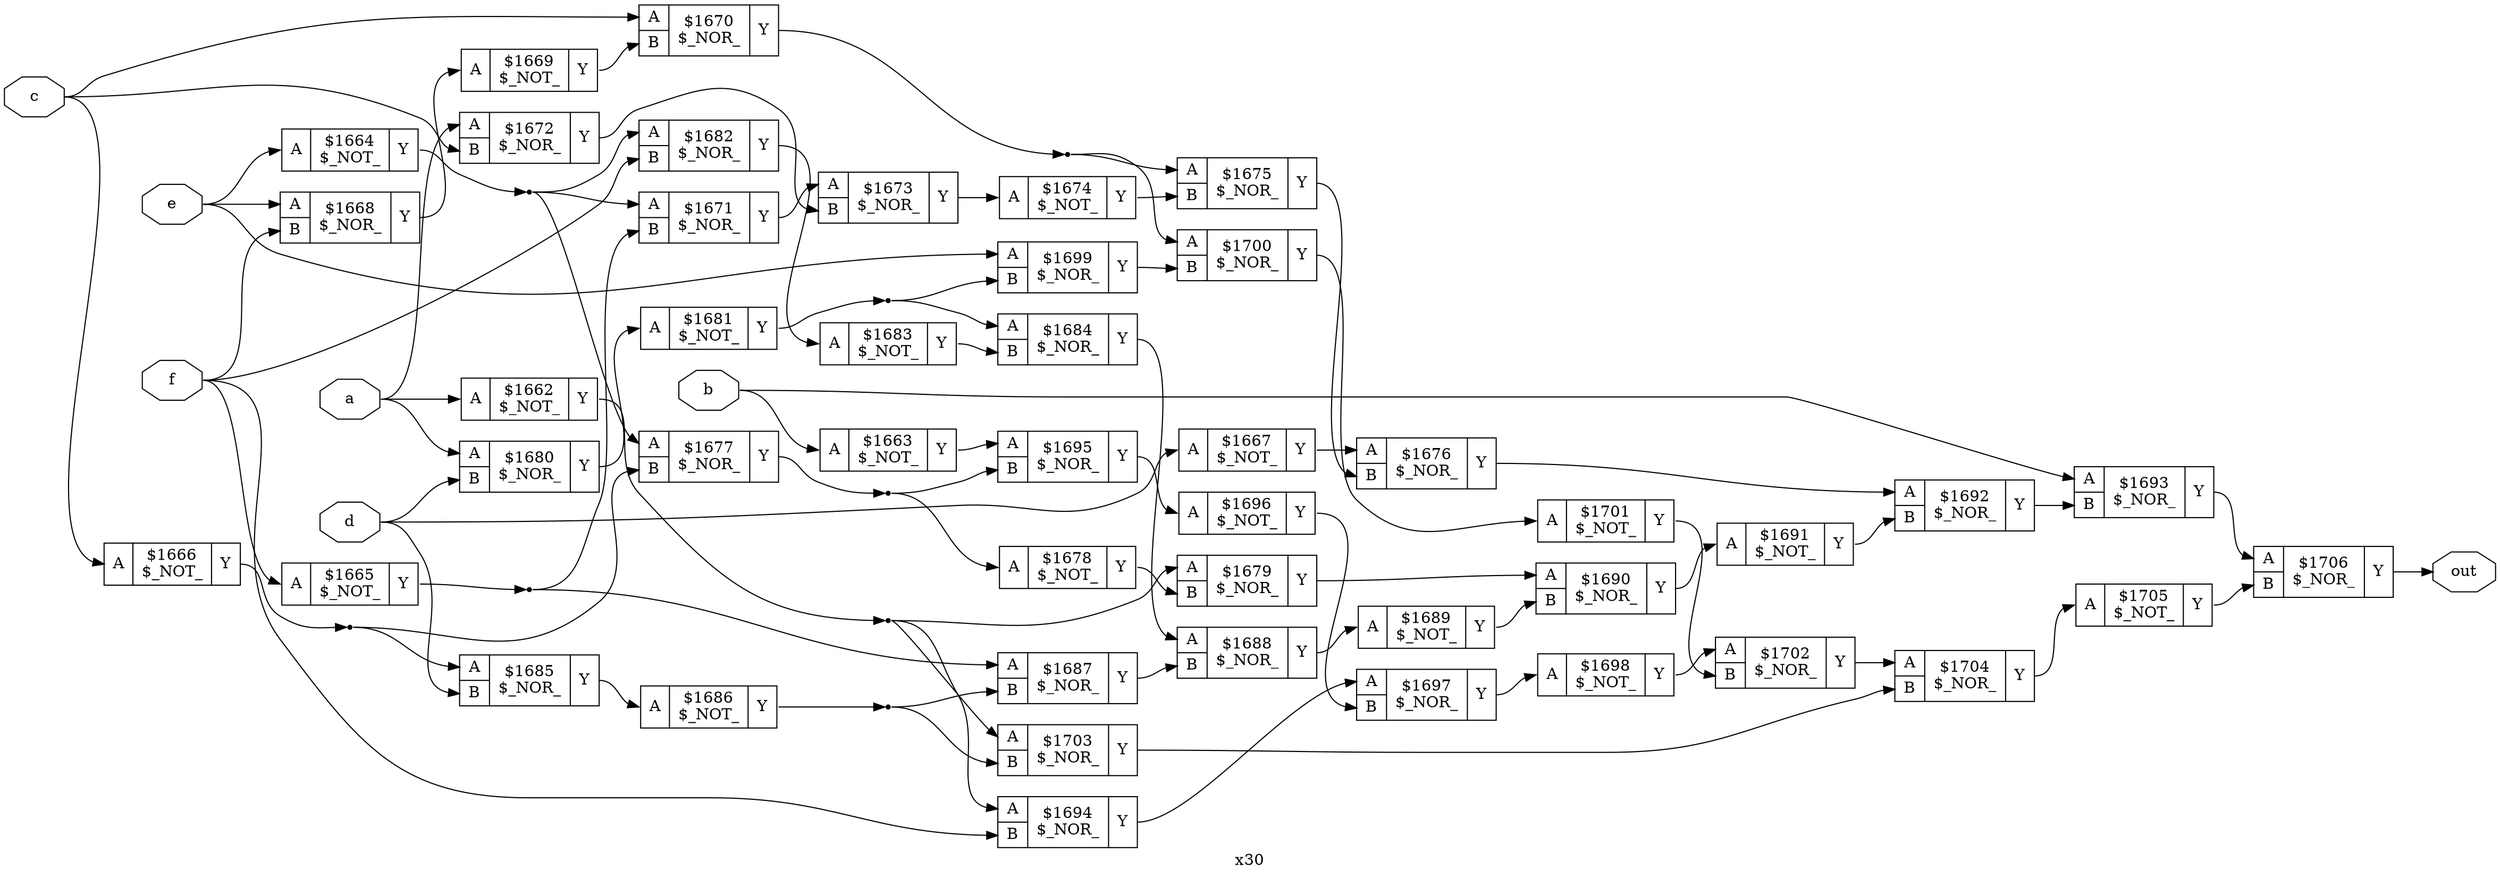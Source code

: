 digraph "x30" {
label="x30";
rankdir="LR";
remincross=true;
n45 [ shape=octagon, label="a", color="black", fontcolor="black" ];
n46 [ shape=octagon, label="b", color="black", fontcolor="black" ];
n47 [ shape=octagon, label="c", color="black", fontcolor="black" ];
n48 [ shape=octagon, label="d", color="black", fontcolor="black" ];
n49 [ shape=octagon, label="e", color="black", fontcolor="black" ];
n50 [ shape=octagon, label="f", color="black", fontcolor="black" ];
n51 [ shape=octagon, label="out", color="black", fontcolor="black" ];
c54 [ shape=record, label="{{<p52> A}|$1662\n$_NOT_|{<p53> Y}}" ];
c55 [ shape=record, label="{{<p52> A}|$1663\n$_NOT_|{<p53> Y}}" ];
c56 [ shape=record, label="{{<p52> A}|$1664\n$_NOT_|{<p53> Y}}" ];
c57 [ shape=record, label="{{<p52> A}|$1665\n$_NOT_|{<p53> Y}}" ];
c58 [ shape=record, label="{{<p52> A}|$1666\n$_NOT_|{<p53> Y}}" ];
c59 [ shape=record, label="{{<p52> A}|$1667\n$_NOT_|{<p53> Y}}" ];
c61 [ shape=record, label="{{<p52> A|<p60> B}|$1668\n$_NOR_|{<p53> Y}}" ];
c62 [ shape=record, label="{{<p52> A}|$1669\n$_NOT_|{<p53> Y}}" ];
c63 [ shape=record, label="{{<p52> A|<p60> B}|$1670\n$_NOR_|{<p53> Y}}" ];
c64 [ shape=record, label="{{<p52> A|<p60> B}|$1671\n$_NOR_|{<p53> Y}}" ];
c65 [ shape=record, label="{{<p52> A|<p60> B}|$1672\n$_NOR_|{<p53> Y}}" ];
c66 [ shape=record, label="{{<p52> A|<p60> B}|$1673\n$_NOR_|{<p53> Y}}" ];
c67 [ shape=record, label="{{<p52> A}|$1674\n$_NOT_|{<p53> Y}}" ];
c68 [ shape=record, label="{{<p52> A|<p60> B}|$1675\n$_NOR_|{<p53> Y}}" ];
c69 [ shape=record, label="{{<p52> A|<p60> B}|$1676\n$_NOR_|{<p53> Y}}" ];
c70 [ shape=record, label="{{<p52> A|<p60> B}|$1677\n$_NOR_|{<p53> Y}}" ];
c71 [ shape=record, label="{{<p52> A}|$1678\n$_NOT_|{<p53> Y}}" ];
c72 [ shape=record, label="{{<p52> A|<p60> B}|$1679\n$_NOR_|{<p53> Y}}" ];
c73 [ shape=record, label="{{<p52> A|<p60> B}|$1680\n$_NOR_|{<p53> Y}}" ];
c74 [ shape=record, label="{{<p52> A}|$1681\n$_NOT_|{<p53> Y}}" ];
c75 [ shape=record, label="{{<p52> A|<p60> B}|$1682\n$_NOR_|{<p53> Y}}" ];
c76 [ shape=record, label="{{<p52> A}|$1683\n$_NOT_|{<p53> Y}}" ];
c77 [ shape=record, label="{{<p52> A|<p60> B}|$1684\n$_NOR_|{<p53> Y}}" ];
c78 [ shape=record, label="{{<p52> A|<p60> B}|$1685\n$_NOR_|{<p53> Y}}" ];
c79 [ shape=record, label="{{<p52> A}|$1686\n$_NOT_|{<p53> Y}}" ];
c80 [ shape=record, label="{{<p52> A|<p60> B}|$1687\n$_NOR_|{<p53> Y}}" ];
c81 [ shape=record, label="{{<p52> A|<p60> B}|$1688\n$_NOR_|{<p53> Y}}" ];
c82 [ shape=record, label="{{<p52> A}|$1689\n$_NOT_|{<p53> Y}}" ];
c83 [ shape=record, label="{{<p52> A|<p60> B}|$1690\n$_NOR_|{<p53> Y}}" ];
c84 [ shape=record, label="{{<p52> A}|$1691\n$_NOT_|{<p53> Y}}" ];
c85 [ shape=record, label="{{<p52> A|<p60> B}|$1692\n$_NOR_|{<p53> Y}}" ];
c86 [ shape=record, label="{{<p52> A|<p60> B}|$1693\n$_NOR_|{<p53> Y}}" ];
c87 [ shape=record, label="{{<p52> A|<p60> B}|$1694\n$_NOR_|{<p53> Y}}" ];
c88 [ shape=record, label="{{<p52> A|<p60> B}|$1695\n$_NOR_|{<p53> Y}}" ];
c89 [ shape=record, label="{{<p52> A}|$1696\n$_NOT_|{<p53> Y}}" ];
c90 [ shape=record, label="{{<p52> A|<p60> B}|$1697\n$_NOR_|{<p53> Y}}" ];
c91 [ shape=record, label="{{<p52> A}|$1698\n$_NOT_|{<p53> Y}}" ];
c92 [ shape=record, label="{{<p52> A|<p60> B}|$1699\n$_NOR_|{<p53> Y}}" ];
c93 [ shape=record, label="{{<p52> A|<p60> B}|$1700\n$_NOR_|{<p53> Y}}" ];
c94 [ shape=record, label="{{<p52> A}|$1701\n$_NOT_|{<p53> Y}}" ];
c95 [ shape=record, label="{{<p52> A|<p60> B}|$1702\n$_NOR_|{<p53> Y}}" ];
c96 [ shape=record, label="{{<p52> A|<p60> B}|$1703\n$_NOR_|{<p53> Y}}" ];
c97 [ shape=record, label="{{<p52> A|<p60> B}|$1704\n$_NOR_|{<p53> Y}}" ];
c98 [ shape=record, label="{{<p52> A}|$1705\n$_NOT_|{<p53> Y}}" ];
c99 [ shape=record, label="{{<p52> A|<p60> B}|$1706\n$_NOR_|{<p53> Y}}" ];
n1 [ shape=point ];
c56:p53:e -> n1:w [color="black", label=""];
n1:e -> c64:p52:w [color="black", label=""];
n1:e -> c70:p52:w [color="black", label=""];
n1:e -> c75:p52:w [color="black", label=""];
c66:p53:e -> c67:p52:w [color="black", label=""];
c67:p53:e -> c68:p60:w [color="black", label=""];
c68:p53:e -> c69:p60:w [color="black", label=""];
c69:p53:e -> c85:p52:w [color="black", label=""];
n14 [ shape=point ];
c70:p53:e -> n14:w [color="black", label=""];
n14:e -> c71:p52:w [color="black", label=""];
n14:e -> c88:p60:w [color="black", label=""];
c71:p53:e -> c72:p60:w [color="black", label=""];
c72:p53:e -> c83:p52:w [color="black", label=""];
c73:p53:e -> c74:p52:w [color="black", label=""];
n18 [ shape=point ];
c74:p53:e -> n18:w [color="black", label=""];
n18:e -> c77:p52:w [color="black", label=""];
n18:e -> c92:p60:w [color="black", label=""];
c75:p53:e -> c76:p52:w [color="black", label=""];
n2 [ shape=point ];
c57:p53:e -> n2:w [color="black", label=""];
n2:e -> c64:p60:w [color="black", label=""];
n2:e -> c80:p52:w [color="black", label=""];
c76:p53:e -> c77:p60:w [color="black", label=""];
c77:p53:e -> c81:p52:w [color="black", label=""];
c78:p53:e -> c79:p52:w [color="black", label=""];
n23 [ shape=point ];
c79:p53:e -> n23:w [color="black", label=""];
n23:e -> c80:p60:w [color="black", label=""];
n23:e -> c96:p60:w [color="black", label=""];
c80:p53:e -> c81:p60:w [color="black", label=""];
c81:p53:e -> c82:p52:w [color="black", label=""];
c82:p53:e -> c83:p60:w [color="black", label=""];
c83:p53:e -> c84:p52:w [color="black", label=""];
c84:p53:e -> c85:p60:w [color="black", label=""];
c85:p53:e -> c86:p60:w [color="black", label=""];
n3 [ shape=point ];
c58:p53:e -> n3:w [color="black", label=""];
n3:e -> c70:p60:w [color="black", label=""];
n3:e -> c78:p52:w [color="black", label=""];
c86:p53:e -> c99:p52:w [color="black", label=""];
c87:p53:e -> c90:p52:w [color="black", label=""];
c88:p53:e -> c89:p52:w [color="black", label=""];
c89:p53:e -> c90:p60:w [color="black", label=""];
c90:p53:e -> c91:p52:w [color="black", label=""];
c91:p53:e -> c95:p52:w [color="black", label=""];
c92:p53:e -> c93:p60:w [color="black", label=""];
c93:p53:e -> c94:p52:w [color="black", label=""];
c94:p53:e -> c95:p60:w [color="black", label=""];
c95:p53:e -> c97:p52:w [color="black", label=""];
c59:p53:e -> c69:p52:w [color="black", label=""];
c96:p53:e -> c97:p60:w [color="black", label=""];
c97:p53:e -> c98:p52:w [color="black", label=""];
c98:p53:e -> c99:p60:w [color="black", label=""];
n43 [ shape=point ];
c54:p53:e -> n43:w [color="black", label=""];
n43:e -> c72:p52:w [color="black", label=""];
n43:e -> c87:p52:w [color="black", label=""];
n43:e -> c96:p52:w [color="black", label=""];
c55:p53:e -> c88:p52:w [color="black", label=""];
n45:e -> c54:p52:w [color="black", label=""];
n45:e -> c65:p52:w [color="black", label=""];
n45:e -> c73:p52:w [color="black", label=""];
n46:e -> c55:p52:w [color="black", label=""];
n46:e -> c86:p52:w [color="black", label=""];
n47:e -> c58:p52:w [color="black", label=""];
n47:e -> c63:p52:w [color="black", label=""];
n47:e -> c65:p60:w [color="black", label=""];
n48:e -> c59:p52:w [color="black", label=""];
n48:e -> c73:p60:w [color="black", label=""];
n48:e -> c78:p60:w [color="black", label=""];
n49:e -> c56:p52:w [color="black", label=""];
n49:e -> c61:p52:w [color="black", label=""];
n49:e -> c92:p52:w [color="black", label=""];
c61:p53:e -> c62:p52:w [color="black", label=""];
n50:e -> c57:p52:w [color="black", label=""];
n50:e -> c61:p60:w [color="black", label=""];
n50:e -> c75:p60:w [color="black", label=""];
n50:e -> c87:p60:w [color="black", label=""];
c99:p53:e -> n51:w [color="black", label=""];
c62:p53:e -> c63:p60:w [color="black", label=""];
n7 [ shape=point ];
c63:p53:e -> n7:w [color="black", label=""];
n7:e -> c68:p52:w [color="black", label=""];
n7:e -> c93:p52:w [color="black", label=""];
c64:p53:e -> c66:p52:w [color="black", label=""];
c65:p53:e -> c66:p60:w [color="black", label=""];
}
